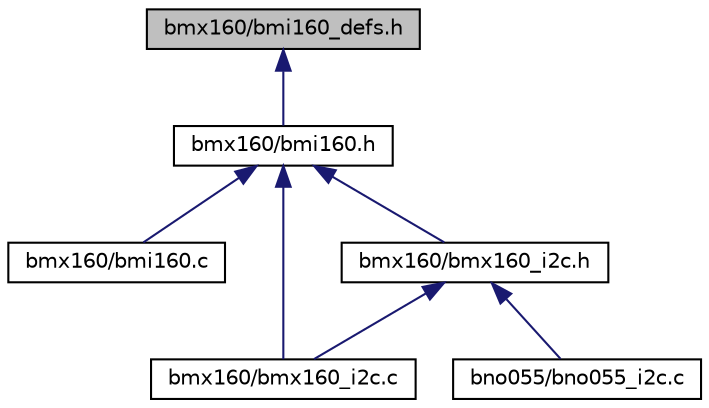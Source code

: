 digraph "bmx160/bmi160_defs.h"
{
  edge [fontname="Helvetica",fontsize="10",labelfontname="Helvetica",labelfontsize="10"];
  node [fontname="Helvetica",fontsize="10",shape=record];
  Node1 [label="bmx160/bmi160_defs.h",height=0.2,width=0.4,color="black", fillcolor="grey75", style="filled", fontcolor="black"];
  Node1 -> Node2 [dir="back",color="midnightblue",fontsize="10",style="solid",fontname="Helvetica"];
  Node2 [label="bmx160/bmi160.h",height=0.2,width=0.4,color="black", fillcolor="white", style="filled",URL="$bmi160_8h.html"];
  Node2 -> Node3 [dir="back",color="midnightblue",fontsize="10",style="solid",fontname="Helvetica"];
  Node3 [label="bmx160/bmi160.c",height=0.2,width=0.4,color="black", fillcolor="white", style="filled",URL="$bmi160_8c.html"];
  Node2 -> Node4 [dir="back",color="midnightblue",fontsize="10",style="solid",fontname="Helvetica"];
  Node4 [label="bmx160/bmx160_i2c.c",height=0.2,width=0.4,color="black", fillcolor="white", style="filled",URL="$bmx160__i2c_8c.html",tooltip="BMX160 Driver funcs. "];
  Node2 -> Node5 [dir="back",color="midnightblue",fontsize="10",style="solid",fontname="Helvetica"];
  Node5 [label="bmx160/bmx160_i2c.h",height=0.2,width=0.4,color="black", fillcolor="white", style="filled",URL="$bmx160__i2c_8h.html",tooltip="BMX160 Driver macros and structures. "];
  Node5 -> Node4 [dir="back",color="midnightblue",fontsize="10",style="solid",fontname="Helvetica"];
  Node5 -> Node6 [dir="back",color="midnightblue",fontsize="10",style="solid",fontname="Helvetica"];
  Node6 [label="bno055/bno055_i2c.c",height=0.2,width=0.4,color="black", fillcolor="white", style="filled",URL="$bno055__i2c_8c.html",tooltip="BNO055 Driver funcs. "];
}
